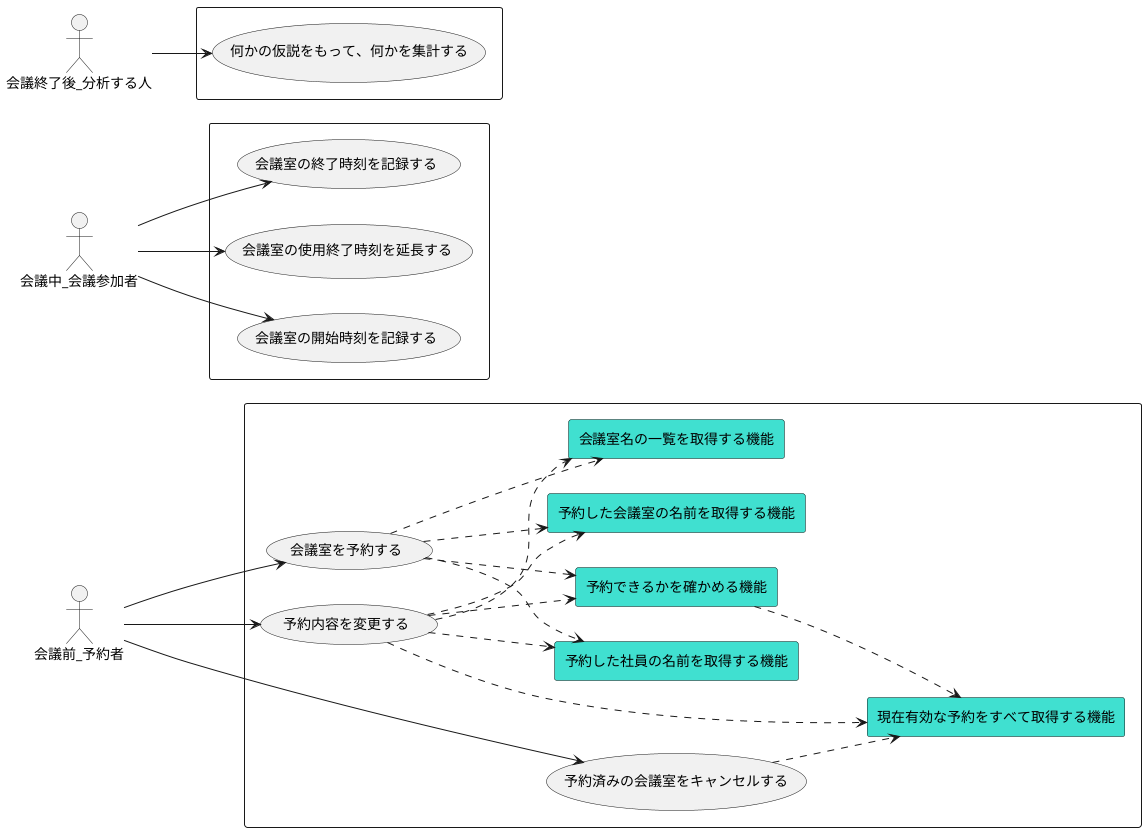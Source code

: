 @startuml
left to right direction

actor 会議前_予約者 as a1
actor 会議中_会議参加者  as a3
actor 会議終了後_分析する人 as a2


rectangle {
    usecase 会議室を予約する as ReservationUseCase

    agent 会議室名の一覧を取得する機能 as FindAllMeetingRoom #Turquoise
    agent 予約した社員の名前を取得する機能 as FindEmployee #Turquoise
    agent 現在有効な予約をすべて取得する機能 as FindAvailableReservations #Turquoise
    agent 予約できるかを確かめる機能 as ReservationDomainServiceCanNotReserve #Turquoise
    agent 予約した会議室の名前を取得する機能 as FindMeetingRoom #Turquoise

    a1 --> (ReservationUseCase)
    ReservationUseCase ..> FindAllMeetingRoom
    ReservationUseCase ..> FindEmployee
    ReservationUseCase ..> ReservationDomainServiceCanNotReserve
    ReservationUseCase ..> FindMeetingRoom

    usecase 予約内容を変更する as ChangeReservationUseCase
    a1 --> ChangeReservationUseCase
    ChangeReservationUseCase ..> FindAllMeetingRoom
    ChangeReservationUseCase ..> FindEmployee
    ChangeReservationUseCase ..> FindAvailableReservations
    ChangeReservationUseCase ..> ReservationDomainServiceCanNotReserve
    ChangeReservationUseCase ..> FindMeetingRoom


    usecase 予約済みの会議室をキャンセルする as CancelMeetingRoomUsecase
    a1 --> CancelMeetingRoomUsecase
    CancelMeetingRoomUsecase ..>  FindAvailableReservations

    ReservationDomainServiceCanNotReserve ..> FindAvailableReservations
}

rectangle {
    a2 --> (何かの仮説をもって、何かを集計する)
}

rectangle {
    a3 --> (会議室の開始時刻を記録する)
    a3 --> (会議室の終了時刻を記録する)
    a3 --> (会議室の使用終了時刻を延長する)
}

@enduml